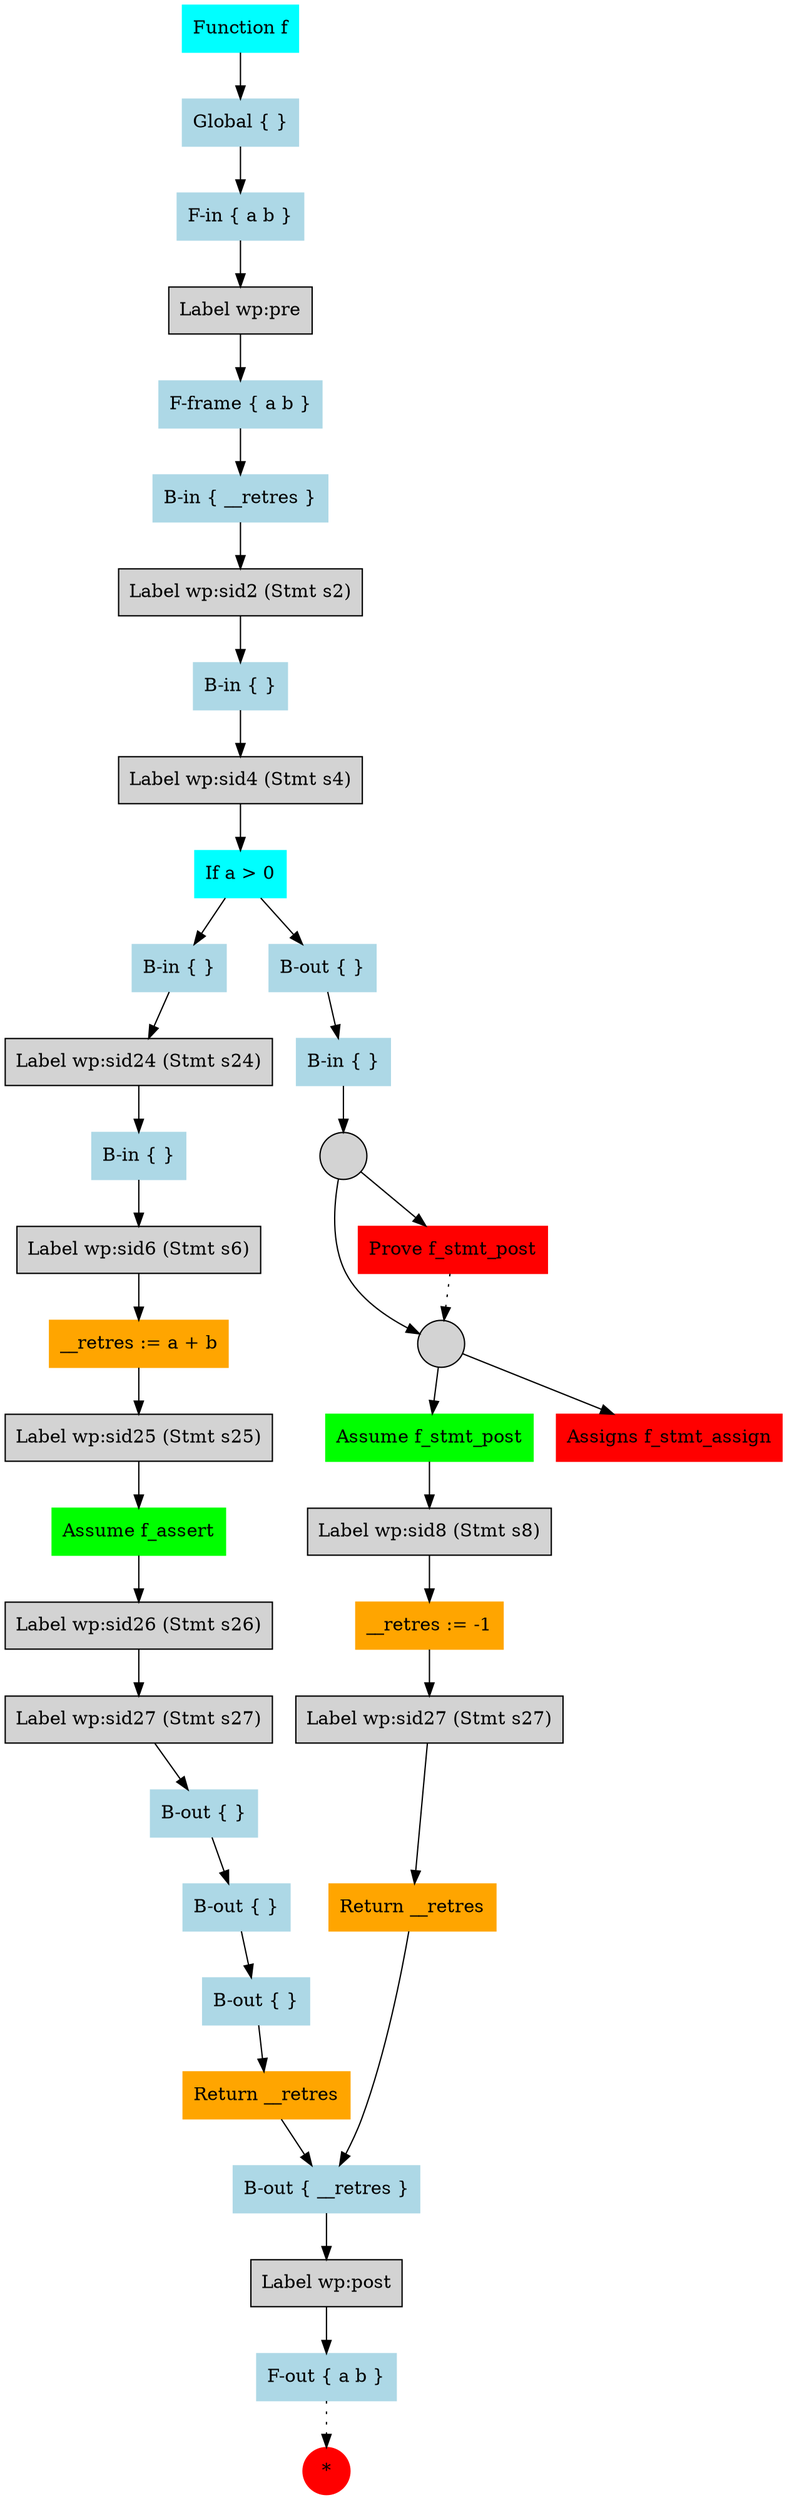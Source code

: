 digraph f {
  rankdir = TB ;
  node [ style = filled, shape = box ] ;
  N000 [ color = red, shape = circle, label = "*" ] ;
  N114 [ color=lightblue , label="F-out { a b }" ] ;
 N114 -> N000 [ style=dotted ];
  N115 [ label="Label wp:post" ] ;
 N115 -> N114 ;
  N116 [ color=lightblue , label="B-out { __retres }" ] ;
 N116 -> N115 ;
  N117 [ color=orange , label="Return __retres" ] ;
 N117 -> N116 ;
  N118 [ color=lightblue , label="B-out { }" ] ;
 N118 -> N117 ;
  N119 [ color=lightblue , label="B-out { }" ] ;
 N119 -> N118 ;
  N120 [ color=lightblue , label="B-out { }" ] ;
 N120 -> N119 ;
  N121 [ label="Label wp:sid27 (Stmt s27)" ] ;
 N121 -> N120 ;
  N122 [ label="Label wp:sid26 (Stmt s26)" ] ;
 N122 -> N121 ;
  N123 [ color=green , label="Assume f_assert" ] ;
 N123 -> N122 ;
  N124 [ label="Label wp:sid25 (Stmt s25)" ] ;
 N124 -> N123 ;
  N125 [ color=orange , label="__retres := a + b" ] ;
 N125 -> N124 ;
  N126 [ label="Label wp:sid6 (Stmt s6)" ] ;
 N126 -> N125 ;
  N127 [ color=lightblue , label="B-in { }" ] ;
 N127 -> N126 ;
  N128 [ label="Label wp:sid24 (Stmt s24)" ] ;
 N128 -> N127 ;
  N129 [ color=lightblue , label="B-in { }" ] ;
 N129 -> N128 ;
  N130 [ color=orange , label="Return __retres" ] ;
 N130 -> N116 ;
  N131 [ label="Label wp:sid27 (Stmt s27)" ] ;
 N131 -> N130 ;
  N132 [ color=orange , label="__retres := -1" ] ;
 N132 -> N131 ;
  N133 [ label="Label wp:sid8 (Stmt s8)" ] ;
 N133 -> N132 ;
  N134 [ color=green , label="Assume f_stmt_post" ] ;
 N134 -> N133 ;
  N135 [ color=red , label="Assigns f_stmt_assign" ] ;
  N136 [ label="" , shape=circle ] ;
 N136 -> N135 ;
 N136 -> N134 ;
  N137 [ color=red , label="Prove f_stmt_post" ] ;
  N137 -> N136 [ style=dotted ] ;
  N138 [ label="" , shape=circle ] ;
 N138 -> N137 ;
 N138 -> N136 ;
  N139 [ color=lightblue , label="B-in { }" ] ;
 N139 -> N138 ;
  N140 [ color=lightblue , label="B-out { }" ] ;
 N140 -> N139 ;
  N141 [ color=cyan , label="If a > 0" ] ;
 N141 -> N129 ;
 N141 -> N140 ;
  N142 [ label="Label wp:sid4 (Stmt s4)" ] ;
 N142 -> N141 ;
  N143 [ color=lightblue , label="B-in { }" ] ;
 N143 -> N142 ;
  N144 [ label="Label wp:sid2 (Stmt s2)" ] ;
 N144 -> N143 ;
  N145 [ color=lightblue , label="B-in { __retres }" ] ;
 N145 -> N144 ;
  N146 [ color=lightblue , label="F-frame { a b }" ] ;
 N146 -> N145 ;
  N147 [ label="Label wp:pre" ] ;
 N147 -> N146 ;
  N148 [ color=lightblue , label="F-in { a b }" ] ;
 N148 -> N147 ;
  N149 [ color=lightblue , label="Global { }" ] ;
 N149 -> N148 ;
  N150 [ color=cyan , label="Function f" ] ;
 N150 -> N149 ;
}
